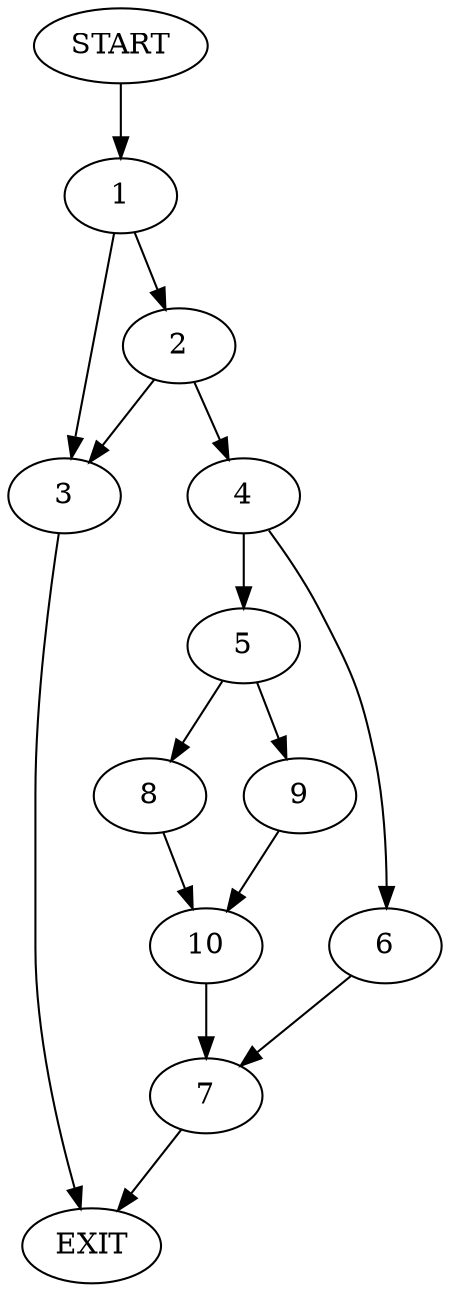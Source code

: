 digraph {
0 [label="START"]
11 [label="EXIT"]
0 -> 1
1 -> 2
1 -> 3
2 -> 4
2 -> 3
3 -> 11
4 -> 5
4 -> 6
6 -> 7
5 -> 8
5 -> 9
7 -> 11
9 -> 10
8 -> 10
10 -> 7
}
